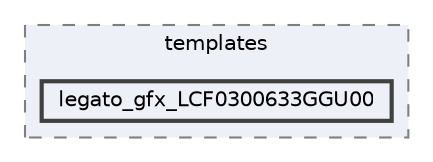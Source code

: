 digraph "C:/microchip/harmony3/gfx/middleware/legato/templates/legato_gfx_LCF0300633GGU00"
{
 // INTERACTIVE_SVG=YES
 // LATEX_PDF_SIZE
  bgcolor="transparent";
  edge [fontname=Helvetica,fontsize=10,labelfontname=Helvetica,labelfontsize=10];
  node [fontname=Helvetica,fontsize=10,shape=box,height=0.2,width=0.4];
  compound=true
  subgraph clusterdir_27060b8ba7135d7ec9605be61af03ed3 {
    graph [ bgcolor="#edf0f7", pencolor="grey50", label="templates", fontname=Helvetica,fontsize=10 style="filled,dashed", URL="dir_27060b8ba7135d7ec9605be61af03ed3.html",tooltip=""]
  dir_75cf89371d42f84e19fd786c788244fb [label="legato_gfx_LCF0300633GGU00", fillcolor="#edf0f7", color="grey25", style="filled,bold", URL="dir_75cf89371d42f84e19fd786c788244fb.html",tooltip=""];
  }
}
